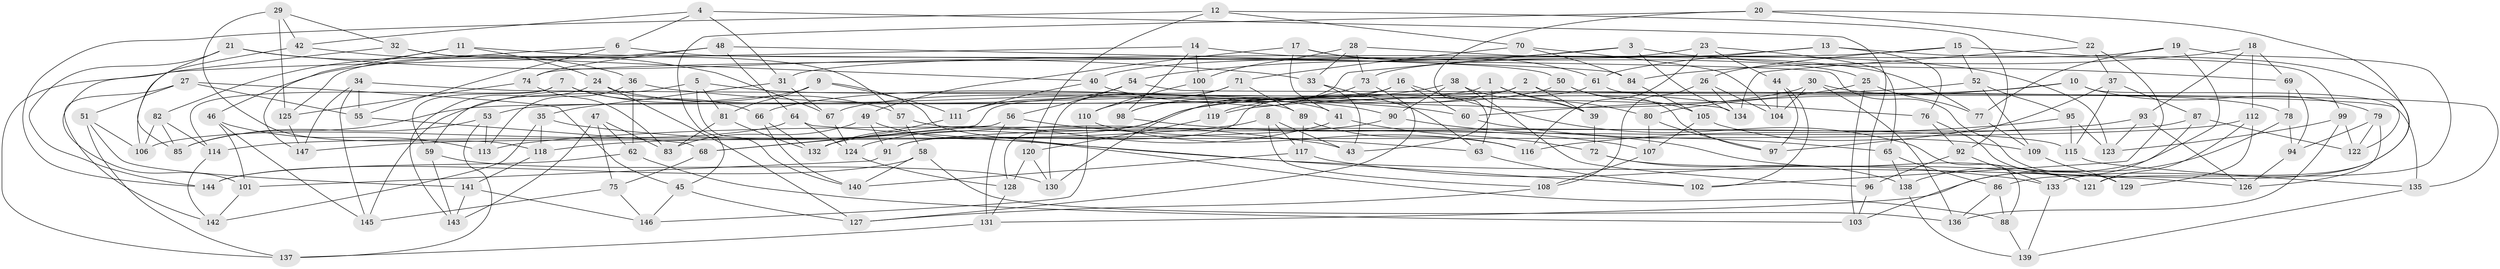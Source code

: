 // Generated by graph-tools (version 1.1) at 2025/38/03/09/25 02:38:08]
// undirected, 147 vertices, 294 edges
graph export_dot {
graph [start="1"]
  node [color=gray90,style=filled];
  1;
  2;
  3;
  4;
  5;
  6;
  7;
  8;
  9;
  10;
  11;
  12;
  13;
  14;
  15;
  16;
  17;
  18;
  19;
  20;
  21;
  22;
  23;
  24;
  25;
  26;
  27;
  28;
  29;
  30;
  31;
  32;
  33;
  34;
  35;
  36;
  37;
  38;
  39;
  40;
  41;
  42;
  43;
  44;
  45;
  46;
  47;
  48;
  49;
  50;
  51;
  52;
  53;
  54;
  55;
  56;
  57;
  58;
  59;
  60;
  61;
  62;
  63;
  64;
  65;
  66;
  67;
  68;
  69;
  70;
  71;
  72;
  73;
  74;
  75;
  76;
  77;
  78;
  79;
  80;
  81;
  82;
  83;
  84;
  85;
  86;
  87;
  88;
  89;
  90;
  91;
  92;
  93;
  94;
  95;
  96;
  97;
  98;
  99;
  100;
  101;
  102;
  103;
  104;
  105;
  106;
  107;
  108;
  109;
  110;
  111;
  112;
  113;
  114;
  115;
  116;
  117;
  118;
  119;
  120;
  121;
  122;
  123;
  124;
  125;
  126;
  127;
  128;
  129;
  130;
  131;
  132;
  133;
  134;
  135;
  136;
  137;
  138;
  139;
  140;
  141;
  142;
  143;
  144;
  145;
  146;
  147;
  1 -- 39;
  1 -- 53;
  1 -- 43;
  1 -- 80;
  2 -- 39;
  2 -- 68;
  2 -- 119;
  2 -- 135;
  3 -- 69;
  3 -- 54;
  3 -- 98;
  3 -- 134;
  4 -- 42;
  4 -- 6;
  4 -- 31;
  4 -- 96;
  5 -- 59;
  5 -- 140;
  5 -- 89;
  5 -- 81;
  6 -- 46;
  6 -- 50;
  6 -- 55;
  7 -- 59;
  7 -- 114;
  7 -- 66;
  7 -- 57;
  8 -- 117;
  8 -- 43;
  8 -- 108;
  8 -- 147;
  9 -- 102;
  9 -- 145;
  9 -- 81;
  9 -- 111;
  10 -- 119;
  10 -- 122;
  10 -- 80;
  10 -- 79;
  11 -- 82;
  11 -- 147;
  11 -- 129;
  11 -- 24;
  12 -- 92;
  12 -- 120;
  12 -- 70;
  12 -- 144;
  13 -- 73;
  13 -- 61;
  13 -- 76;
  13 -- 99;
  14 -- 98;
  14 -- 123;
  14 -- 100;
  14 -- 137;
  15 -- 133;
  15 -- 52;
  15 -- 26;
  15 -- 74;
  16 -- 88;
  16 -- 85;
  16 -- 130;
  16 -- 60;
  17 -- 41;
  17 -- 25;
  17 -- 49;
  17 -- 61;
  18 -- 84;
  18 -- 112;
  18 -- 69;
  18 -- 93;
  19 -- 31;
  19 -- 138;
  19 -- 121;
  19 -- 77;
  20 -- 86;
  20 -- 45;
  20 -- 63;
  20 -- 22;
  21 -- 144;
  21 -- 36;
  21 -- 85;
  21 -- 33;
  22 -- 134;
  22 -- 102;
  22 -- 37;
  23 -- 40;
  23 -- 116;
  23 -- 44;
  23 -- 65;
  24 -- 41;
  24 -- 143;
  24 -- 127;
  25 -- 103;
  25 -- 60;
  25 -- 77;
  26 -- 104;
  26 -- 134;
  26 -- 108;
  27 -- 51;
  27 -- 55;
  27 -- 45;
  27 -- 142;
  28 -- 73;
  28 -- 77;
  28 -- 100;
  28 -- 33;
  29 -- 32;
  29 -- 42;
  29 -- 118;
  29 -- 125;
  30 -- 136;
  30 -- 104;
  30 -- 66;
  30 -- 78;
  31 -- 67;
  31 -- 35;
  32 -- 57;
  32 -- 101;
  32 -- 40;
  33 -- 63;
  33 -- 43;
  34 -- 147;
  34 -- 145;
  34 -- 134;
  34 -- 55;
  35 -- 118;
  35 -- 43;
  35 -- 142;
  36 -- 113;
  36 -- 62;
  36 -- 60;
  37 -- 87;
  37 -- 115;
  37 -- 97;
  38 -- 90;
  38 -- 39;
  38 -- 128;
  38 -- 96;
  39 -- 72;
  40 -- 111;
  40 -- 90;
  41 -- 72;
  41 -- 132;
  42 -- 67;
  42 -- 106;
  44 -- 97;
  44 -- 102;
  44 -- 104;
  45 -- 146;
  45 -- 127;
  46 -- 113;
  46 -- 101;
  46 -- 145;
  47 -- 143;
  47 -- 83;
  47 -- 75;
  47 -- 62;
  48 -- 74;
  48 -- 125;
  48 -- 84;
  48 -- 64;
  49 -- 83;
  49 -- 88;
  49 -- 91;
  50 -- 97;
  50 -- 67;
  50 -- 105;
  51 -- 137;
  51 -- 106;
  51 -- 141;
  52 -- 95;
  52 -- 109;
  52 -- 124;
  53 -- 137;
  53 -- 113;
  53 -- 85;
  54 -- 111;
  54 -- 135;
  54 -- 56;
  55 -- 68;
  56 -- 131;
  56 -- 63;
  56 -- 68;
  57 -- 58;
  57 -- 115;
  58 -- 140;
  58 -- 136;
  58 -- 144;
  59 -- 143;
  59 -- 130;
  60 -- 65;
  61 -- 91;
  61 -- 76;
  62 -- 103;
  62 -- 144;
  63 -- 102;
  64 -- 106;
  64 -- 126;
  64 -- 124;
  65 -- 138;
  65 -- 86;
  66 -- 140;
  66 -- 132;
  67 -- 124;
  68 -- 75;
  69 -- 94;
  69 -- 78;
  70 -- 104;
  70 -- 84;
  70 -- 71;
  71 -- 110;
  71 -- 130;
  71 -- 89;
  72 -- 138;
  72 -- 121;
  73 -- 127;
  73 -- 98;
  74 -- 125;
  74 -- 83;
  75 -- 145;
  75 -- 146;
  76 -- 92;
  76 -- 129;
  77 -- 109;
  78 -- 131;
  78 -- 94;
  79 -- 126;
  79 -- 94;
  79 -- 122;
  80 -- 97;
  80 -- 107;
  81 -- 132;
  81 -- 83;
  82 -- 106;
  82 -- 85;
  82 -- 114;
  84 -- 105;
  86 -- 88;
  86 -- 136;
  87 -- 103;
  87 -- 122;
  87 -- 91;
  88 -- 139;
  89 -- 117;
  89 -- 116;
  90 -- 121;
  90 -- 118;
  91 -- 101;
  92 -- 133;
  92 -- 96;
  93 -- 113;
  93 -- 123;
  93 -- 126;
  94 -- 126;
  95 -- 116;
  95 -- 123;
  95 -- 115;
  96 -- 103;
  98 -- 107;
  99 -- 136;
  99 -- 123;
  99 -- 122;
  100 -- 119;
  100 -- 110;
  101 -- 142;
  105 -- 109;
  105 -- 107;
  107 -- 108;
  108 -- 127;
  109 -- 129;
  110 -- 146;
  110 -- 116;
  111 -- 132;
  112 -- 121;
  112 -- 129;
  112 -- 114;
  114 -- 142;
  115 -- 135;
  117 -- 140;
  117 -- 133;
  118 -- 141;
  119 -- 120;
  120 -- 128;
  120 -- 130;
  124 -- 128;
  125 -- 147;
  128 -- 131;
  131 -- 137;
  133 -- 139;
  135 -- 139;
  138 -- 139;
  141 -- 146;
  141 -- 143;
}
